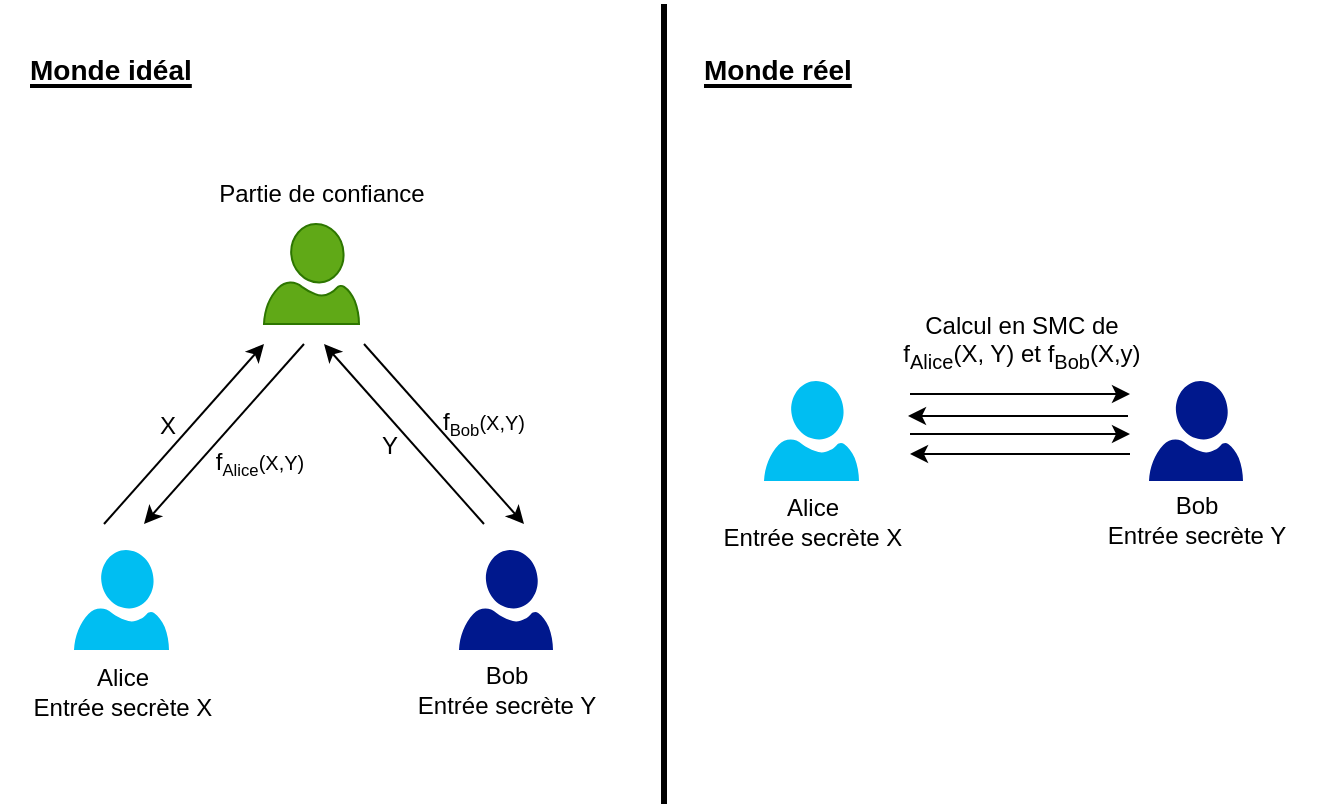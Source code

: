 <mxfile version="12.0.1" type="device" pages="1"><diagram id="l8hXMBHkgcEJcSW0mbfh" name="Page-1"><mxGraphModel dx="701" dy="584" grid="1" gridSize="10" guides="1" tooltips="1" connect="1" arrows="1" fold="1" page="1" pageScale="1" pageWidth="1169" pageHeight="827" math="0" shadow="0"><root><mxCell id="0"/><mxCell id="1" parent="0"/><mxCell id="xB-MgrD9t-ra_kuYzHPr-1" value="" style="verticalLabelPosition=bottom;html=1;verticalAlign=top;align=center;strokeColor=none;fillColor=#00BEF2;shape=mxgraph.azure.user;" vertex="1" parent="1"><mxGeometry x="65" y="353" width="47.5" height="50" as="geometry"/></mxCell><mxCell id="xB-MgrD9t-ra_kuYzHPr-2" value="" style="aspect=fixed;pointerEvents=1;shadow=0;dashed=0;html=1;strokeColor=none;labelPosition=center;verticalLabelPosition=bottom;verticalAlign=top;align=center;fillColor=#00188D;shape=mxgraph.azure.user" vertex="1" parent="1"><mxGeometry x="257.5" y="353" width="47" height="50" as="geometry"/></mxCell><mxCell id="xB-MgrD9t-ra_kuYzHPr-3" value="" style="verticalLabelPosition=bottom;html=1;verticalAlign=top;align=center;strokeColor=#2D7600;fillColor=#60a917;shape=mxgraph.azure.user;fontColor=#ffffff;" vertex="1" parent="1"><mxGeometry x="160" y="190" width="47.5" height="50" as="geometry"/></mxCell><mxCell id="xB-MgrD9t-ra_kuYzHPr-10" value="" style="shape=image;html=1;verticalAlign=top;verticalLabelPosition=bottom;labelBackgroundColor=#ffffff;imageAspect=0;aspect=fixed;image=https://cdn1.iconfinder.com/data/icons/silk2/tick.png" vertex="1" parent="1"><mxGeometry x="188.5" y="224" width="16" height="16" as="geometry"/></mxCell><mxCell id="xB-MgrD9t-ra_kuYzHPr-11" value="Partie de confiance" style="text;html=1;strokeColor=none;fillColor=none;align=center;verticalAlign=middle;whiteSpace=wrap;rounded=0;" vertex="1" parent="1"><mxGeometry x="120.5" y="165" width="136" height="20" as="geometry"/></mxCell><mxCell id="xB-MgrD9t-ra_kuYzHPr-12" value="Alice&lt;br&gt;Entrée secrète X" style="text;html=1;strokeColor=none;fillColor=none;align=center;verticalAlign=middle;whiteSpace=wrap;rounded=0;" vertex="1" parent="1"><mxGeometry x="28.5" y="413.5" width="121" height="20" as="geometry"/></mxCell><mxCell id="xB-MgrD9t-ra_kuYzHPr-14" value="Bob&lt;br&gt;Entrée secrète Y" style="text;html=1;strokeColor=none;fillColor=none;align=center;verticalAlign=middle;whiteSpace=wrap;rounded=0;" vertex="1" parent="1"><mxGeometry x="220.5" y="412.5" width="121" height="20" as="geometry"/></mxCell><mxCell id="xB-MgrD9t-ra_kuYzHPr-15" value="" style="endArrow=classic;html=1;" edge="1" parent="1"><mxGeometry width="50" height="50" relative="1" as="geometry"><mxPoint x="80" y="340" as="sourcePoint"/><mxPoint x="160" y="250" as="targetPoint"/></mxGeometry></mxCell><mxCell id="xB-MgrD9t-ra_kuYzHPr-16" value="" style="endArrow=classic;html=1;" edge="1" parent="1"><mxGeometry width="50" height="50" relative="1" as="geometry"><mxPoint x="180" y="250" as="sourcePoint"/><mxPoint x="100" y="340" as="targetPoint"/></mxGeometry></mxCell><mxCell id="xB-MgrD9t-ra_kuYzHPr-17" value="" style="endArrow=classic;html=1;" edge="1" parent="1"><mxGeometry width="50" height="50" relative="1" as="geometry"><mxPoint x="210" y="250" as="sourcePoint"/><mxPoint x="290" y="340" as="targetPoint"/></mxGeometry></mxCell><mxCell id="xB-MgrD9t-ra_kuYzHPr-18" value="" style="endArrow=classic;html=1;" edge="1" parent="1"><mxGeometry width="50" height="50" relative="1" as="geometry"><mxPoint x="270" y="340" as="sourcePoint"/><mxPoint x="190" y="250" as="targetPoint"/></mxGeometry></mxCell><mxCell id="xB-MgrD9t-ra_kuYzHPr-19" value="X" style="text;html=1;strokeColor=none;fillColor=none;align=center;verticalAlign=middle;whiteSpace=wrap;rounded=0;" vertex="1" parent="1"><mxGeometry x="92" y="281" width="40" height="20" as="geometry"/></mxCell><mxCell id="xB-MgrD9t-ra_kuYzHPr-20" value="Y" style="text;html=1;strokeColor=none;fillColor=none;align=center;verticalAlign=middle;whiteSpace=wrap;rounded=0;" vertex="1" parent="1"><mxGeometry x="203" y="291" width="40" height="20" as="geometry"/></mxCell><mxCell id="xB-MgrD9t-ra_kuYzHPr-21" value="f&lt;span style=&quot;font-size: 10px&quot;&gt;&lt;sub&gt;Alice&lt;/sub&gt;(X,Y)&lt;/span&gt;" style="text;html=1;strokeColor=none;fillColor=none;align=center;verticalAlign=middle;whiteSpace=wrap;rounded=0;" vertex="1" parent="1"><mxGeometry x="138" y="299" width="40" height="20" as="geometry"/></mxCell><mxCell id="xB-MgrD9t-ra_kuYzHPr-22" value="f&lt;span style=&quot;font-size: 10px&quot;&gt;&lt;sub&gt;Bob&lt;/sub&gt;(X,Y)&lt;/span&gt;" style="text;html=1;strokeColor=none;fillColor=none;align=center;verticalAlign=middle;whiteSpace=wrap;rounded=0;" vertex="1" parent="1"><mxGeometry x="250" y="279" width="40" height="20" as="geometry"/></mxCell><mxCell id="xB-MgrD9t-ra_kuYzHPr-23" value="" style="endArrow=none;html=1;strokeWidth=3;" edge="1" parent="1"><mxGeometry width="50" height="50" relative="1" as="geometry"><mxPoint x="360" y="80" as="sourcePoint"/><mxPoint x="360" y="480" as="targetPoint"/></mxGeometry></mxCell><mxCell id="xB-MgrD9t-ra_kuYzHPr-24" value="" style="verticalLabelPosition=bottom;html=1;verticalAlign=top;align=center;strokeColor=none;fillColor=#00BEF2;shape=mxgraph.azure.user;" vertex="1" parent="1"><mxGeometry x="410" y="268.5" width="47.5" height="50" as="geometry"/></mxCell><mxCell id="xB-MgrD9t-ra_kuYzHPr-25" value="" style="aspect=fixed;pointerEvents=1;shadow=0;dashed=0;html=1;strokeColor=none;labelPosition=center;verticalLabelPosition=bottom;verticalAlign=top;align=center;fillColor=#00188D;shape=mxgraph.azure.user" vertex="1" parent="1"><mxGeometry x="602.5" y="268.5" width="47" height="50" as="geometry"/></mxCell><mxCell id="xB-MgrD9t-ra_kuYzHPr-26" value="Alice&lt;br&gt;Entrée secrète X" style="text;html=1;strokeColor=none;fillColor=none;align=center;verticalAlign=middle;whiteSpace=wrap;rounded=0;" vertex="1" parent="1"><mxGeometry x="373.5" y="329" width="121" height="20" as="geometry"/></mxCell><mxCell id="xB-MgrD9t-ra_kuYzHPr-27" value="Bob&lt;br&gt;Entrée secrète Y" style="text;html=1;strokeColor=none;fillColor=none;align=center;verticalAlign=middle;whiteSpace=wrap;rounded=0;" vertex="1" parent="1"><mxGeometry x="565.5" y="328" width="121" height="20" as="geometry"/></mxCell><mxCell id="xB-MgrD9t-ra_kuYzHPr-28" value="" style="endArrow=classic;html=1;strokeWidth=1;" edge="1" parent="1"><mxGeometry width="50" height="50" relative="1" as="geometry"><mxPoint x="483" y="275" as="sourcePoint"/><mxPoint x="593" y="275" as="targetPoint"/></mxGeometry></mxCell><mxCell id="xB-MgrD9t-ra_kuYzHPr-29" value="" style="endArrow=classic;html=1;strokeWidth=1;" edge="1" parent="1"><mxGeometry width="50" height="50" relative="1" as="geometry"><mxPoint x="483" y="295" as="sourcePoint"/><mxPoint x="593" y="295" as="targetPoint"/></mxGeometry></mxCell><mxCell id="xB-MgrD9t-ra_kuYzHPr-30" value="" style="endArrow=classic;html=1;strokeWidth=1;" edge="1" parent="1"><mxGeometry width="50" height="50" relative="1" as="geometry"><mxPoint x="592" y="286" as="sourcePoint"/><mxPoint x="482" y="286" as="targetPoint"/></mxGeometry></mxCell><mxCell id="xB-MgrD9t-ra_kuYzHPr-34" value="" style="endArrow=classic;html=1;strokeWidth=1;" edge="1" parent="1"><mxGeometry width="50" height="50" relative="1" as="geometry"><mxPoint x="593" y="305" as="sourcePoint"/><mxPoint x="483" y="305" as="targetPoint"/></mxGeometry></mxCell><mxCell id="xB-MgrD9t-ra_kuYzHPr-35" value="Calcul en SMC de&lt;br&gt;f&lt;sub&gt;Alice&lt;/sub&gt;(X, Y) et f&lt;sub&gt;Bob&lt;/sub&gt;(X,y)" style="text;html=1;strokeColor=none;fillColor=none;align=center;verticalAlign=middle;whiteSpace=wrap;rounded=0;" vertex="1" parent="1"><mxGeometry x="474.5" y="229" width="128" height="40" as="geometry"/></mxCell><mxCell id="xB-MgrD9t-ra_kuYzHPr-36" value="&lt;h1&gt;&lt;b&gt;&lt;u&gt;&lt;font style=&quot;font-size: 14px&quot;&gt;Monde idéal&lt;/font&gt;&lt;/u&gt;&lt;/b&gt;&lt;/h1&gt;" style="text;html=1;strokeColor=none;fillColor=none;align=left;verticalAlign=middle;whiteSpace=wrap;rounded=0;" vertex="1" parent="1"><mxGeometry x="41" y="100" width="100" height="20" as="geometry"/></mxCell><mxCell id="xB-MgrD9t-ra_kuYzHPr-37" value="&lt;h1&gt;&lt;b&gt;&lt;u&gt;&lt;font style=&quot;font-size: 14px&quot;&gt;Monde réel&lt;/font&gt;&lt;/u&gt;&lt;/b&gt;&lt;/h1&gt;" style="text;html=1;strokeColor=none;fillColor=none;align=left;verticalAlign=middle;whiteSpace=wrap;rounded=0;" vertex="1" parent="1"><mxGeometry x="378" y="100" width="100" height="20" as="geometry"/></mxCell></root></mxGraphModel></diagram></mxfile>